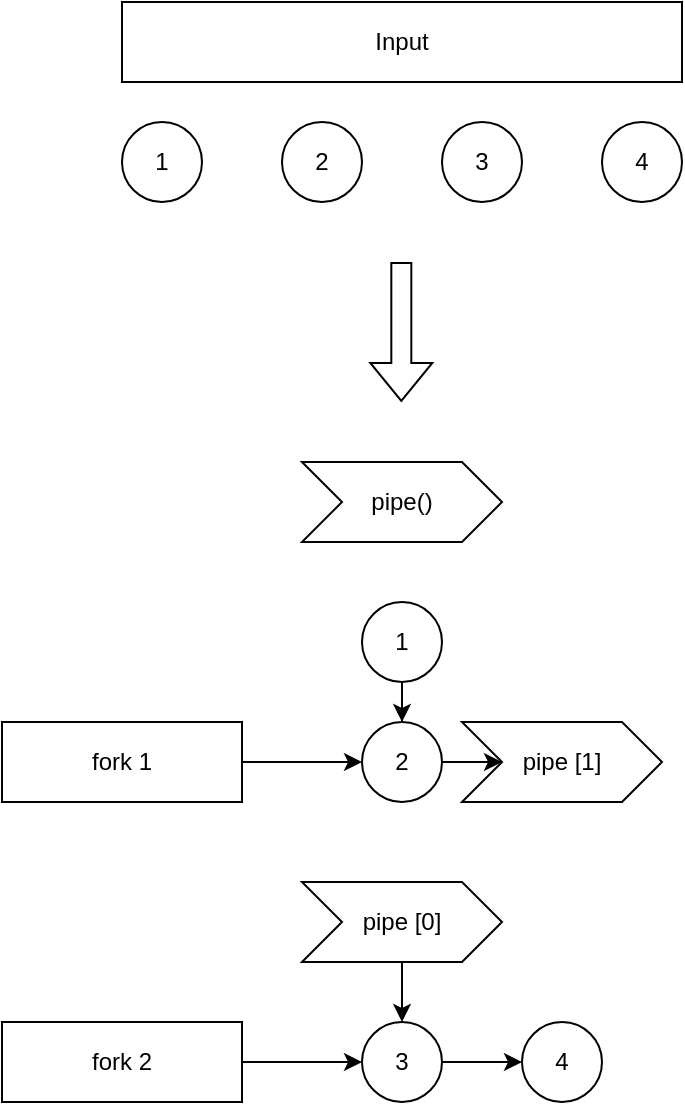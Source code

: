 <mxfile>
    <diagram name="Page-1" id="_Soq1kPu1i2np-Kl541S">
        <mxGraphModel dx="599" dy="692" grid="1" gridSize="10" guides="1" tooltips="1" connect="1" arrows="1" fold="1" page="1" pageScale="1" pageWidth="850" pageHeight="1100" background="none" math="0" shadow="0" adaptiveColors="simple">
            <root>
                <mxCell id="0"/>
                <mxCell id="1" parent="0"/>
                <mxCell id="6CGDzB34jrnaXW5P6PlA-2" value="Input" style="rounded=0;whiteSpace=wrap;html=1;" parent="1" vertex="1">
                    <mxGeometry x="360" y="80" width="280" height="40" as="geometry"/>
                </mxCell>
                <mxCell id="6CGDzB34jrnaXW5P6PlA-4" value="1" style="ellipse;whiteSpace=wrap;html=1;aspect=fixed;fillColor=light-dark(#FFFFFF,#71FF7A);rounded=0;" parent="1" vertex="1">
                    <mxGeometry x="360" y="140" width="40" height="40" as="geometry"/>
                </mxCell>
                <mxCell id="6CGDzB34jrnaXW5P6PlA-5" value="2" style="ellipse;whiteSpace=wrap;html=1;aspect=fixed;shadow=0;fillColor=light-dark(#FFFFFF,#FFB366);rounded=0;" parent="1" vertex="1">
                    <mxGeometry x="440" y="140" width="40" height="40" as="geometry"/>
                </mxCell>
                <mxCell id="6CGDzB34jrnaXW5P6PlA-7" value="3" style="ellipse;whiteSpace=wrap;html=1;aspect=fixed;fillColor=light-dark(#FFFFFF,#FFB366);shadow=0;rounded=0;" parent="1" vertex="1">
                    <mxGeometry x="520" y="140" width="40" height="40" as="geometry"/>
                </mxCell>
                <mxCell id="6CGDzB34jrnaXW5P6PlA-9" value="4" style="ellipse;whiteSpace=wrap;html=1;aspect=fixed;fillColor=light-dark(#FFFFFF,#71FF7A);rounded=0;" parent="1" vertex="1">
                    <mxGeometry x="600" y="140" width="40" height="40" as="geometry"/>
                </mxCell>
                <mxCell id="6CGDzB34jrnaXW5P6PlA-10" value="" style="shape=flexArrow;endArrow=classic;html=1;rounded=0;" parent="1" edge="1">
                    <mxGeometry width="50" height="50" relative="1" as="geometry">
                        <mxPoint x="499.66" y="210" as="sourcePoint"/>
                        <mxPoint x="499.66" y="280" as="targetPoint"/>
                    </mxGeometry>
                </mxCell>
                <mxCell id="6CGDzB34jrnaXW5P6PlA-13" style="edgeStyle=orthogonalEdgeStyle;rounded=0;orthogonalLoop=1;jettySize=auto;html=1;exitX=1;exitY=0.5;exitDx=0;exitDy=0;" parent="1" source="6CGDzB34jrnaXW5P6PlA-11" target="6CGDzB34jrnaXW5P6PlA-12" edge="1">
                    <mxGeometry relative="1" as="geometry"/>
                </mxCell>
                <mxCell id="6CGDzB34jrnaXW5P6PlA-11" value="fork 1" style="rounded=0;whiteSpace=wrap;html=1;" parent="1" vertex="1">
                    <mxGeometry x="300" y="440" width="120" height="40" as="geometry"/>
                </mxCell>
                <mxCell id="6CGDzB34jrnaXW5P6PlA-23" style="edgeStyle=orthogonalEdgeStyle;rounded=0;orthogonalLoop=1;jettySize=auto;html=1;" parent="1" source="6CGDzB34jrnaXW5P6PlA-12" target="6CGDzB34jrnaXW5P6PlA-17" edge="1">
                    <mxGeometry relative="1" as="geometry"/>
                </mxCell>
                <mxCell id="6CGDzB34jrnaXW5P6PlA-12" value="2" style="ellipse;whiteSpace=wrap;html=1;aspect=fixed;shadow=0;fillColor=light-dark(#FFFFFF,#FFB366);rounded=0;" parent="1" vertex="1">
                    <mxGeometry x="480" y="440" width="40" height="40" as="geometry"/>
                </mxCell>
                <mxCell id="6CGDzB34jrnaXW5P6PlA-14" style="edgeStyle=orthogonalEdgeStyle;rounded=0;orthogonalLoop=1;jettySize=auto;html=1;exitX=1;exitY=0.5;exitDx=0;exitDy=0;" parent="1" source="6CGDzB34jrnaXW5P6PlA-15" target="6CGDzB34jrnaXW5P6PlA-16" edge="1">
                    <mxGeometry relative="1" as="geometry"/>
                </mxCell>
                <mxCell id="6CGDzB34jrnaXW5P6PlA-15" value="fork 2" style="rounded=0;whiteSpace=wrap;html=1;" parent="1" vertex="1">
                    <mxGeometry x="300" y="590" width="120" height="40" as="geometry"/>
                </mxCell>
                <mxCell id="6CGDzB34jrnaXW5P6PlA-28" style="edgeStyle=orthogonalEdgeStyle;rounded=0;orthogonalLoop=1;jettySize=auto;html=1;entryX=0;entryY=0.5;entryDx=0;entryDy=0;" parent="1" source="6CGDzB34jrnaXW5P6PlA-16" target="6CGDzB34jrnaXW5P6PlA-27" edge="1">
                    <mxGeometry relative="1" as="geometry"/>
                </mxCell>
                <mxCell id="6CGDzB34jrnaXW5P6PlA-16" value="3" style="ellipse;whiteSpace=wrap;html=1;aspect=fixed;shadow=0;fillColor=light-dark(#FFFFFF,#FFB366);rounded=0;" parent="1" vertex="1">
                    <mxGeometry x="480" y="590" width="40" height="40" as="geometry"/>
                </mxCell>
                <mxCell id="6CGDzB34jrnaXW5P6PlA-17" value="pipe [1]" style="shape=step;perimeter=stepPerimeter;whiteSpace=wrap;html=1;fixedSize=1;rounded=0;" parent="1" vertex="1">
                    <mxGeometry x="530" y="440" width="100" height="40" as="geometry"/>
                </mxCell>
                <mxCell id="6CGDzB34jrnaXW5P6PlA-24" style="edgeStyle=orthogonalEdgeStyle;rounded=0;orthogonalLoop=1;jettySize=auto;html=1;entryX=0.5;entryY=0;entryDx=0;entryDy=0;" parent="1" source="6CGDzB34jrnaXW5P6PlA-18" target="6CGDzB34jrnaXW5P6PlA-12" edge="1">
                    <mxGeometry relative="1" as="geometry"/>
                </mxCell>
                <mxCell id="6CGDzB34jrnaXW5P6PlA-18" value="1" style="ellipse;whiteSpace=wrap;html=1;aspect=fixed;fillColor=light-dark(#FFFFFF,#71FF7A);rounded=0;" parent="1" vertex="1">
                    <mxGeometry x="480" y="380" width="40" height="40" as="geometry"/>
                </mxCell>
                <mxCell id="6CGDzB34jrnaXW5P6PlA-26" style="edgeStyle=orthogonalEdgeStyle;rounded=0;orthogonalLoop=1;jettySize=auto;html=1;" parent="1" source="6CGDzB34jrnaXW5P6PlA-25" target="6CGDzB34jrnaXW5P6PlA-16" edge="1">
                    <mxGeometry relative="1" as="geometry"/>
                </mxCell>
                <mxCell id="6CGDzB34jrnaXW5P6PlA-25" value="pipe [0]" style="shape=step;perimeter=stepPerimeter;whiteSpace=wrap;html=1;fixedSize=1;rounded=0;" parent="1" vertex="1">
                    <mxGeometry x="450" y="520" width="100" height="40" as="geometry"/>
                </mxCell>
                <mxCell id="6CGDzB34jrnaXW5P6PlA-27" value="4" style="ellipse;whiteSpace=wrap;html=1;aspect=fixed;fillColor=light-dark(#FFFFFF,#71FF7A);rounded=0;" parent="1" vertex="1">
                    <mxGeometry x="560" y="590" width="40" height="40" as="geometry"/>
                </mxCell>
                <mxCell id="6CGDzB34jrnaXW5P6PlA-29" value="pipe()" style="shape=step;perimeter=stepPerimeter;whiteSpace=wrap;html=1;fixedSize=1;rounded=0;" parent="1" vertex="1">
                    <mxGeometry x="450" y="310" width="100" height="40" as="geometry"/>
                </mxCell>
            </root>
        </mxGraphModel>
    </diagram>
</mxfile>